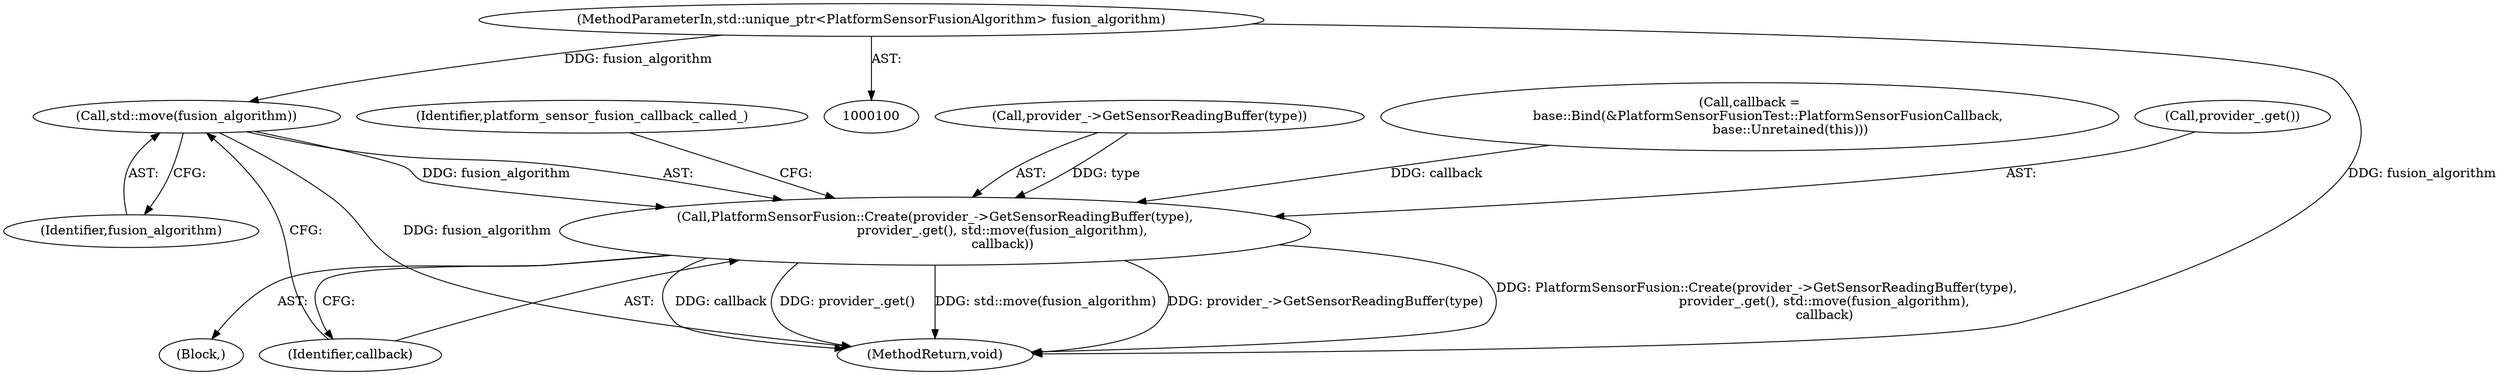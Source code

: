 digraph "0_Chrome_c0c8978849ac57e4ecd613ddc8ff7852a2054734_13@API" {
"1000119" [label="(Call,std::move(fusion_algorithm))"];
"1000101" [label="(MethodParameterIn,std::unique_ptr<PlatformSensorFusionAlgorithm> fusion_algorithm)"];
"1000115" [label="(Call,PlatformSensorFusion::Create(provider_->GetSensorReadingBuffer(type),\n                                 provider_.get(), std::move(fusion_algorithm),\n                                 callback))"];
"1000121" [label="(Identifier,callback)"];
"1000101" [label="(MethodParameterIn,std::unique_ptr<PlatformSensorFusionAlgorithm> fusion_algorithm)"];
"1000120" [label="(Identifier,fusion_algorithm)"];
"1000104" [label="(Call,callback =\n         base::Bind(&PlatformSensorFusionTest::PlatformSensorFusionCallback,\n                    base::Unretained(this)))"];
"1000118" [label="(Call,provider_.get())"];
"1000123" [label="(Identifier,platform_sensor_fusion_callback_called_)"];
"1000116" [label="(Call,provider_->GetSensorReadingBuffer(type))"];
"1000124" [label="(MethodReturn,void)"];
"1000102" [label="(Block,)"];
"1000119" [label="(Call,std::move(fusion_algorithm))"];
"1000115" [label="(Call,PlatformSensorFusion::Create(provider_->GetSensorReadingBuffer(type),\n                                 provider_.get(), std::move(fusion_algorithm),\n                                 callback))"];
"1000119" -> "1000115"  [label="AST: "];
"1000119" -> "1000120"  [label="CFG: "];
"1000120" -> "1000119"  [label="AST: "];
"1000121" -> "1000119"  [label="CFG: "];
"1000119" -> "1000124"  [label="DDG: fusion_algorithm"];
"1000119" -> "1000115"  [label="DDG: fusion_algorithm"];
"1000101" -> "1000119"  [label="DDG: fusion_algorithm"];
"1000101" -> "1000100"  [label="AST: "];
"1000101" -> "1000124"  [label="DDG: fusion_algorithm"];
"1000115" -> "1000102"  [label="AST: "];
"1000115" -> "1000121"  [label="CFG: "];
"1000116" -> "1000115"  [label="AST: "];
"1000118" -> "1000115"  [label="AST: "];
"1000121" -> "1000115"  [label="AST: "];
"1000123" -> "1000115"  [label="CFG: "];
"1000115" -> "1000124"  [label="DDG: provider_.get()"];
"1000115" -> "1000124"  [label="DDG: std::move(fusion_algorithm)"];
"1000115" -> "1000124"  [label="DDG: provider_->GetSensorReadingBuffer(type)"];
"1000115" -> "1000124"  [label="DDG: PlatformSensorFusion::Create(provider_->GetSensorReadingBuffer(type),\n                                 provider_.get(), std::move(fusion_algorithm),\n                                 callback)"];
"1000115" -> "1000124"  [label="DDG: callback"];
"1000116" -> "1000115"  [label="DDG: type"];
"1000104" -> "1000115"  [label="DDG: callback"];
}
